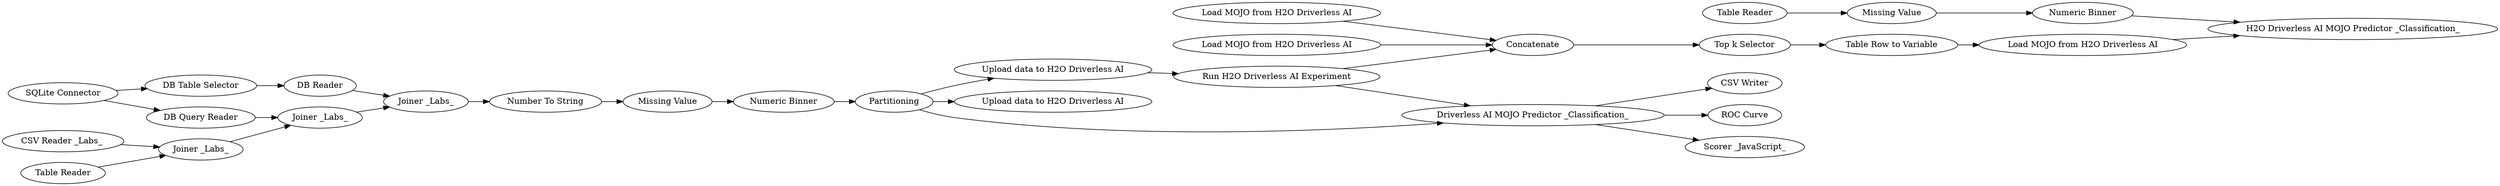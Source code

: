 digraph {
	"-5476058048839552073_166" [label="DB Query Reader"]
	"-5476058048839552073_150" [label="CSV Reader _Labs_ "]
	"-5476058048839552073_170" [label="Run H2O Driverless AI Experiment"]
	"-5476058048839552073_161" [label="Numeric Binner"]
	"-5476058048839552073_162" [label="H2O Driverless AI MOJO Predictor _Classification_"]
	"-5476058048839552073_29" [label="Scorer _JavaScript_"]
	"-5476058048839552073_167" [label="DB Table Selector"]
	"-5476058048839552073_168" [label="DB Reader"]
	"-5476058048839552073_165" [label="SQLite Connector"]
	"-5476058048839552073_173" [label="Load MOJO from H2O Driverless AI"]
	"-5476058048839552073_18" [label="Numeric Binner"]
	"-5476058048839552073_175" [label="Top k Selector"]
	"-5476058048839552073_174" [label="Load MOJO from H2O Driverless AI"]
	"-5476058048839552073_143" [label="CSV Writer"]
	"-5476058048839552073_136" [label=Concatenate]
	"-5476058048839552073_160" [label="Missing Value"]
	"-5476058048839552073_172" [label="Load MOJO from H2O Driverless AI"]
	"-5476058048839552073_177" [label="Table Reader"]
	"-5476058048839552073_17" [label="Missing Value"]
	"-5476058048839552073_145" [label="ROC Curve"]
	"-5476058048839552073_154" [label="Joiner _Labs_"]
	"-5476058048839552073_169" [label="Upload data to H2O Driverless AI"]
	"-5476058048839552073_164" [label="Table Reader"]
	"-5476058048839552073_158" [label="Number To String"]
	"-5476058048839552073_176" [label="Table Row to Variable"]
	"-5476058048839552073_16" [label=Partitioning]
	"-5476058048839552073_156" [label="Joiner _Labs_"]
	"-5476058048839552073_171" [label="Upload data to H2O Driverless AI"]
	"-5476058048839552073_155" [label="Joiner _Labs_"]
	"-5476058048839552073_28" [label="Driverless AI MOJO Predictor _Classification_"]
	"-5476058048839552073_170" -> "-5476058048839552073_28"
	"-5476058048839552073_169" -> "-5476058048839552073_170"
	"-5476058048839552073_28" -> "-5476058048839552073_29"
	"-5476058048839552073_154" -> "-5476058048839552073_155"
	"-5476058048839552073_165" -> "-5476058048839552073_166"
	"-5476058048839552073_136" -> "-5476058048839552073_175"
	"-5476058048839552073_16" -> "-5476058048839552073_28"
	"-5476058048839552073_168" -> "-5476058048839552073_156"
	"-5476058048839552073_172" -> "-5476058048839552073_136"
	"-5476058048839552073_166" -> "-5476058048839552073_155"
	"-5476058048839552073_164" -> "-5476058048839552073_154"
	"-5476058048839552073_158" -> "-5476058048839552073_17"
	"-5476058048839552073_28" -> "-5476058048839552073_145"
	"-5476058048839552073_177" -> "-5476058048839552073_160"
	"-5476058048839552073_160" -> "-5476058048839552073_161"
	"-5476058048839552073_16" -> "-5476058048839552073_169"
	"-5476058048839552073_175" -> "-5476058048839552073_176"
	"-5476058048839552073_28" -> "-5476058048839552073_143"
	"-5476058048839552073_161" -> "-5476058048839552073_162"
	"-5476058048839552073_150" -> "-5476058048839552073_154"
	"-5476058048839552073_174" -> "-5476058048839552073_162"
	"-5476058048839552073_176" -> "-5476058048839552073_174"
	"-5476058048839552073_167" -> "-5476058048839552073_168"
	"-5476058048839552073_155" -> "-5476058048839552073_156"
	"-5476058048839552073_156" -> "-5476058048839552073_158"
	"-5476058048839552073_17" -> "-5476058048839552073_18"
	"-5476058048839552073_173" -> "-5476058048839552073_136"
	"-5476058048839552073_165" -> "-5476058048839552073_167"
	"-5476058048839552073_18" -> "-5476058048839552073_16"
	"-5476058048839552073_16" -> "-5476058048839552073_171"
	"-5476058048839552073_170" -> "-5476058048839552073_136"
	rankdir=LR
}
